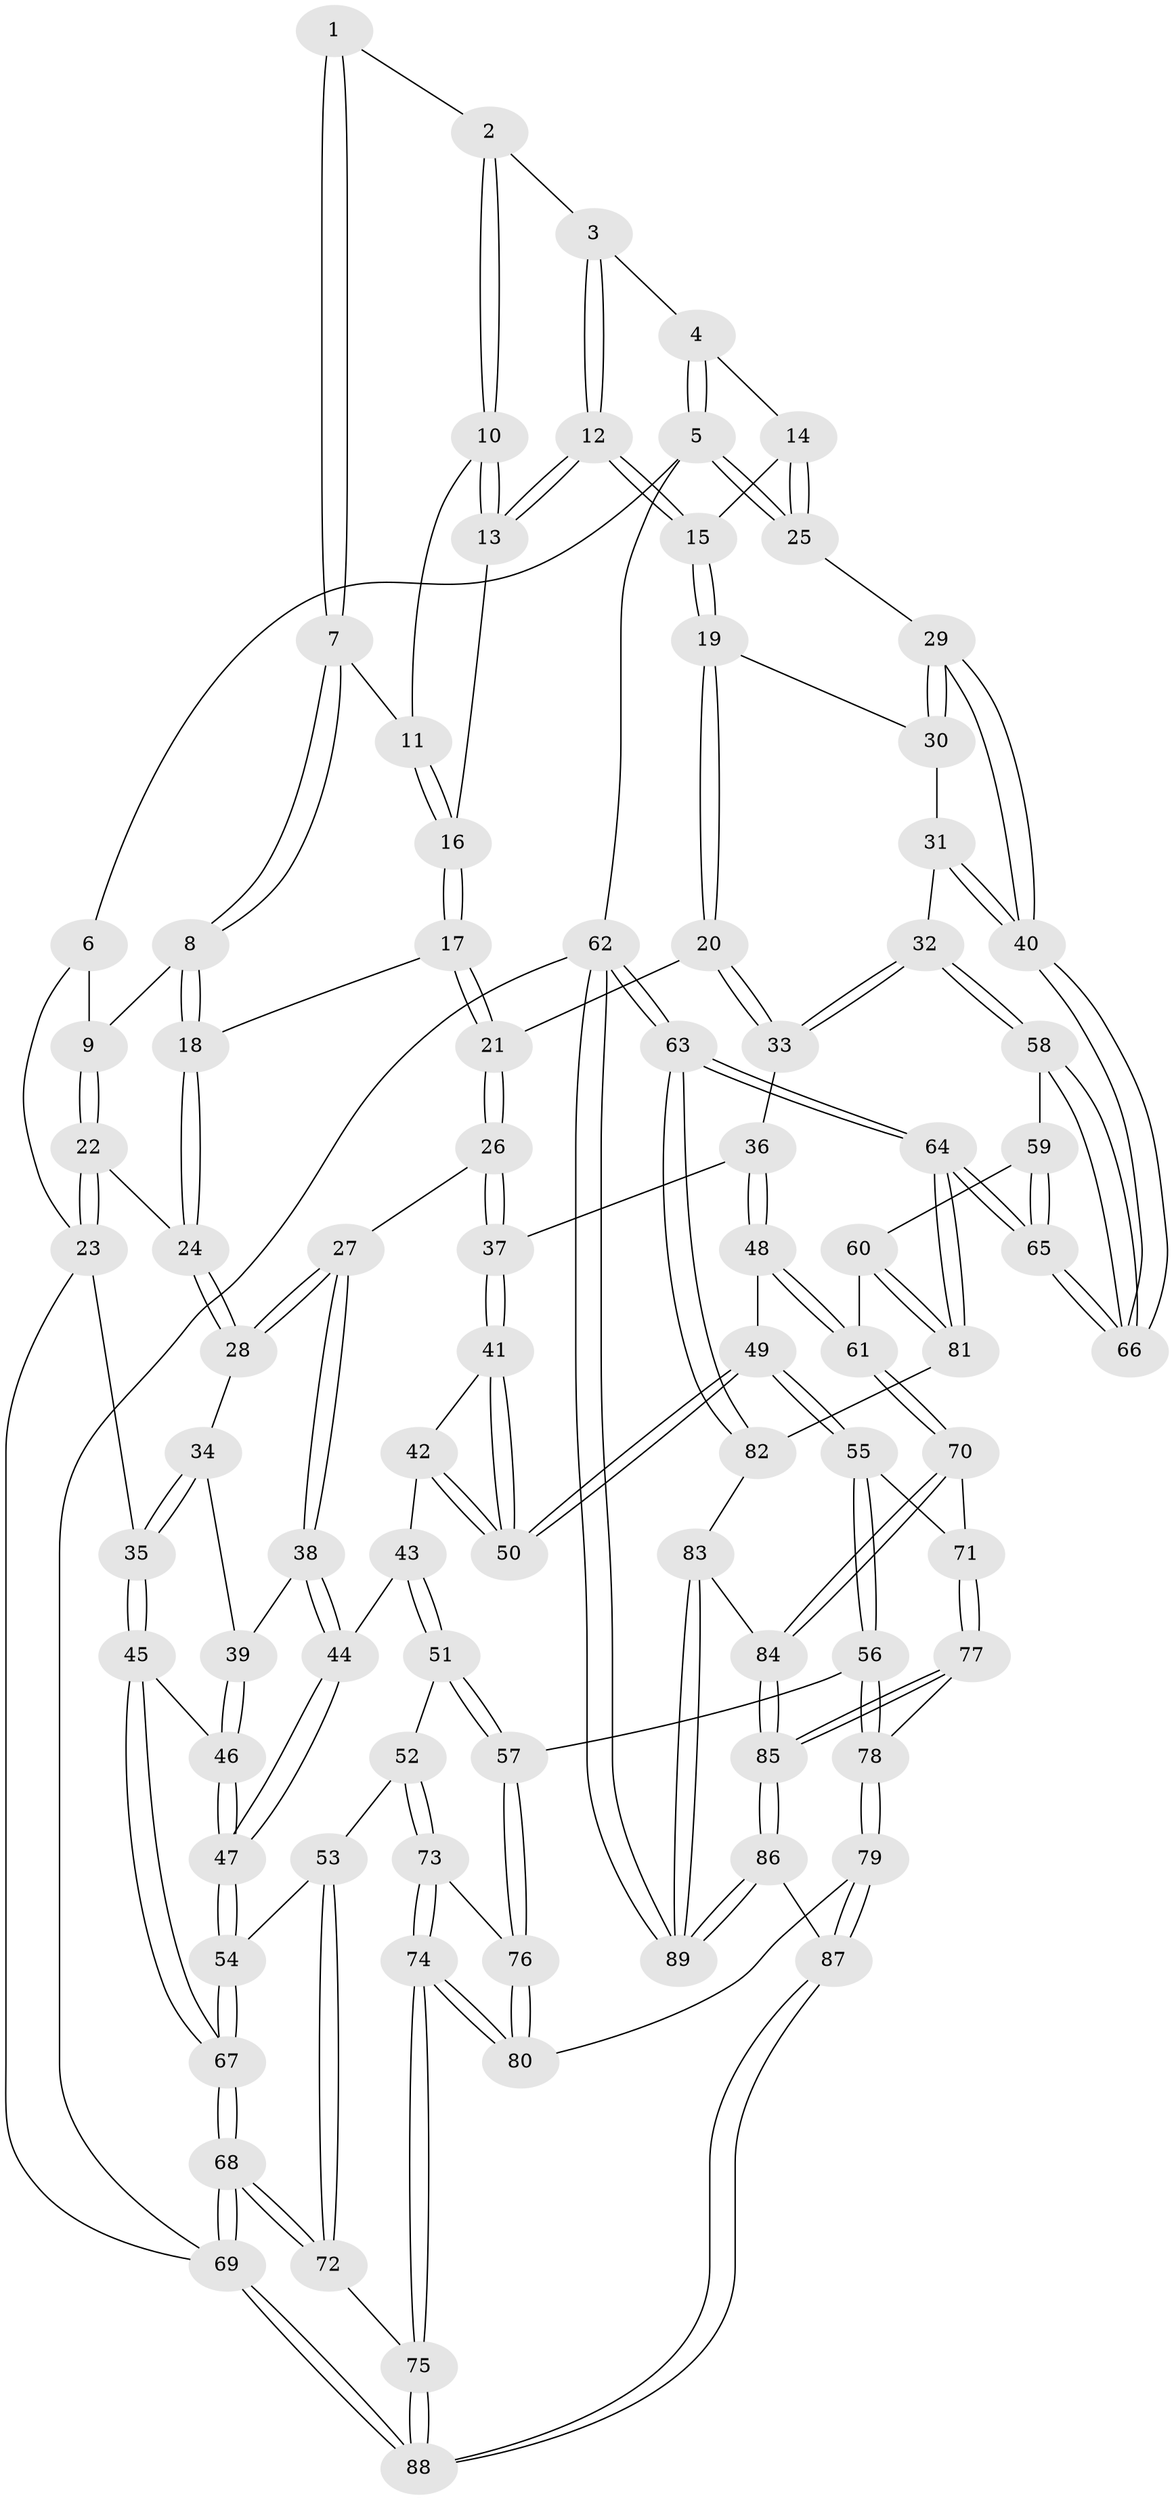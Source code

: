 // Generated by graph-tools (version 1.1) at 2025/38/03/09/25 02:38:56]
// undirected, 89 vertices, 219 edges
graph export_dot {
graph [start="1"]
  node [color=gray90,style=filled];
  1 [pos="+0.36019442112059474+0"];
  2 [pos="+0.6985883792835198+0"];
  3 [pos="+0.8830723193194557+0"];
  4 [pos="+1+0"];
  5 [pos="+1+0"];
  6 [pos="+0+0"];
  7 [pos="+0.34302728869811616+0.10564130271075785"];
  8 [pos="+0.33273231933958347+0.12726632563564982"];
  9 [pos="+0.13409115224310564+0.17139967172598058"];
  10 [pos="+0.6474262213930008+0.01893397233815379"];
  11 [pos="+0.5506943771653462+0.12874429388097033"];
  12 [pos="+0.7834144880512878+0.22893814927707706"];
  13 [pos="+0.6882356910415178+0.15362379327359538"];
  14 [pos="+0.9054845740667137+0.24326885386051258"];
  15 [pos="+0.8052573449384518+0.2986168155962379"];
  16 [pos="+0.5825463617215961+0.21593430926040746"];
  17 [pos="+0.5722921589827308+0.3125647766888042"];
  18 [pos="+0.34949320232831604+0.18164133031710258"];
  19 [pos="+0.8010175969134458+0.31003493945777755"];
  20 [pos="+0.7163967207213235+0.38328031833279014"];
  21 [pos="+0.5991999711704523+0.3719667655937044"];
  22 [pos="+0.03516777279608672+0.2651637558644296"];
  23 [pos="+0+0.34676911616416406"];
  24 [pos="+0.31468517601708473+0.39922570403096247"];
  25 [pos="+1+0.2765276062667819"];
  26 [pos="+0.4888244300819803+0.46507993032705114"];
  27 [pos="+0.41231190057379175+0.45197759903823015"];
  28 [pos="+0.3172729413327416+0.40669702520800594"];
  29 [pos="+1+0.4372835619601619"];
  30 [pos="+0.8947093584784644+0.37232372996907503"];
  31 [pos="+0.9328962330701276+0.5310280400541242"];
  32 [pos="+0.7863685803864602+0.5756582860943071"];
  33 [pos="+0.7725378985843205+0.5552442687164068"];
  34 [pos="+0.252568562270231+0.47166721273674"];
  35 [pos="+0+0.40340790565158174"];
  36 [pos="+0.6180148666804545+0.5858825768102992"];
  37 [pos="+0.5019258250611213+0.5312431544472894"];
  38 [pos="+0.34328113452007225+0.5953502984763563"];
  39 [pos="+0.22803186405560966+0.5507614741743484"];
  40 [pos="+1+0.5623653837028962"];
  41 [pos="+0.5003433398300865+0.5416289547463341"];
  42 [pos="+0.35614557275763503+0.6362166626530664"];
  43 [pos="+0.35167408324109534+0.6380137173530429"];
  44 [pos="+0.3505392370107455+0.6371838788695715"];
  45 [pos="+0+0.47436464434544"];
  46 [pos="+0.21560156906880834+0.5692772926701135"];
  47 [pos="+0.20727477255891244+0.6696279228880039"];
  48 [pos="+0.6211917877028325+0.6774230086196873"];
  49 [pos="+0.5075516319788581+0.6797232434292381"];
  50 [pos="+0.5016552028480552+0.6353166964320829"];
  51 [pos="+0.3905645150951496+0.7276601927261566"];
  52 [pos="+0.2264670075202169+0.7029179849757202"];
  53 [pos="+0.2055448518962787+0.6890298151125603"];
  54 [pos="+0.20428128223140837+0.6756945283469203"];
  55 [pos="+0.48930970294096404+0.7186283087374266"];
  56 [pos="+0.4365401368391296+0.7517442501963597"];
  57 [pos="+0.41637574722673226+0.7540701611835668"];
  58 [pos="+0.7871086289745385+0.6540599121102456"];
  59 [pos="+0.7844585143185604+0.6878358082358399"];
  60 [pos="+0.7652192413129175+0.7245264939307644"];
  61 [pos="+0.7459624501687859+0.7331481910514575"];
  62 [pos="+1+1"];
  63 [pos="+1+1"];
  64 [pos="+1+0.9546117548313411"];
  65 [pos="+1+0.7368049071502178"];
  66 [pos="+1+0.5854726644232556"];
  67 [pos="+0+0.5790183297851506"];
  68 [pos="+0+0.855037564531074"];
  69 [pos="+0+1"];
  70 [pos="+0.7144300321125655+0.7685515616551579"];
  71 [pos="+0.5565048524684388+0.7765293564653034"];
  72 [pos="+0.1291695871383695+0.8248527845683503"];
  73 [pos="+0.3319197018814379+0.8388236605830943"];
  74 [pos="+0.3048878197576891+0.9018604380052881"];
  75 [pos="+0.26868112356610935+0.9458263596874655"];
  76 [pos="+0.376563761271388+0.7977057136303684"];
  77 [pos="+0.5641470637042467+0.8838370895341502"];
  78 [pos="+0.5015380869531983+0.893693349199061"];
  79 [pos="+0.4879668927439079+0.9085335803053916"];
  80 [pos="+0.4598691797811153+0.9039890518917414"];
  81 [pos="+0.8226768365568776+0.7996382819474556"];
  82 [pos="+0.8207738350321294+0.9145401475987599"];
  83 [pos="+0.7591036755880177+0.9492444029105673"];
  84 [pos="+0.658373544875004+0.9045051617139045"];
  85 [pos="+0.6409307476213374+0.915409771356284"];
  86 [pos="+0.5655084349547927+1"];
  87 [pos="+0.4338898908611548+1"];
  88 [pos="+0.2772807869887303+1"];
  89 [pos="+0.8181562478958732+1"];
  1 -- 2;
  1 -- 7;
  1 -- 7;
  2 -- 3;
  2 -- 10;
  2 -- 10;
  3 -- 4;
  3 -- 12;
  3 -- 12;
  4 -- 5;
  4 -- 5;
  4 -- 14;
  5 -- 6;
  5 -- 25;
  5 -- 25;
  5 -- 62;
  6 -- 9;
  6 -- 23;
  7 -- 8;
  7 -- 8;
  7 -- 11;
  8 -- 9;
  8 -- 18;
  8 -- 18;
  9 -- 22;
  9 -- 22;
  10 -- 11;
  10 -- 13;
  10 -- 13;
  11 -- 16;
  11 -- 16;
  12 -- 13;
  12 -- 13;
  12 -- 15;
  12 -- 15;
  13 -- 16;
  14 -- 15;
  14 -- 25;
  14 -- 25;
  15 -- 19;
  15 -- 19;
  16 -- 17;
  16 -- 17;
  17 -- 18;
  17 -- 21;
  17 -- 21;
  18 -- 24;
  18 -- 24;
  19 -- 20;
  19 -- 20;
  19 -- 30;
  20 -- 21;
  20 -- 33;
  20 -- 33;
  21 -- 26;
  21 -- 26;
  22 -- 23;
  22 -- 23;
  22 -- 24;
  23 -- 35;
  23 -- 69;
  24 -- 28;
  24 -- 28;
  25 -- 29;
  26 -- 27;
  26 -- 37;
  26 -- 37;
  27 -- 28;
  27 -- 28;
  27 -- 38;
  27 -- 38;
  28 -- 34;
  29 -- 30;
  29 -- 30;
  29 -- 40;
  29 -- 40;
  30 -- 31;
  31 -- 32;
  31 -- 40;
  31 -- 40;
  32 -- 33;
  32 -- 33;
  32 -- 58;
  32 -- 58;
  33 -- 36;
  34 -- 35;
  34 -- 35;
  34 -- 39;
  35 -- 45;
  35 -- 45;
  36 -- 37;
  36 -- 48;
  36 -- 48;
  37 -- 41;
  37 -- 41;
  38 -- 39;
  38 -- 44;
  38 -- 44;
  39 -- 46;
  39 -- 46;
  40 -- 66;
  40 -- 66;
  41 -- 42;
  41 -- 50;
  41 -- 50;
  42 -- 43;
  42 -- 50;
  42 -- 50;
  43 -- 44;
  43 -- 51;
  43 -- 51;
  44 -- 47;
  44 -- 47;
  45 -- 46;
  45 -- 67;
  45 -- 67;
  46 -- 47;
  46 -- 47;
  47 -- 54;
  47 -- 54;
  48 -- 49;
  48 -- 61;
  48 -- 61;
  49 -- 50;
  49 -- 50;
  49 -- 55;
  49 -- 55;
  51 -- 52;
  51 -- 57;
  51 -- 57;
  52 -- 53;
  52 -- 73;
  52 -- 73;
  53 -- 54;
  53 -- 72;
  53 -- 72;
  54 -- 67;
  54 -- 67;
  55 -- 56;
  55 -- 56;
  55 -- 71;
  56 -- 57;
  56 -- 78;
  56 -- 78;
  57 -- 76;
  57 -- 76;
  58 -- 59;
  58 -- 66;
  58 -- 66;
  59 -- 60;
  59 -- 65;
  59 -- 65;
  60 -- 61;
  60 -- 81;
  60 -- 81;
  61 -- 70;
  61 -- 70;
  62 -- 63;
  62 -- 63;
  62 -- 89;
  62 -- 89;
  62 -- 69;
  63 -- 64;
  63 -- 64;
  63 -- 82;
  63 -- 82;
  64 -- 65;
  64 -- 65;
  64 -- 81;
  64 -- 81;
  65 -- 66;
  65 -- 66;
  67 -- 68;
  67 -- 68;
  68 -- 69;
  68 -- 69;
  68 -- 72;
  68 -- 72;
  69 -- 88;
  69 -- 88;
  70 -- 71;
  70 -- 84;
  70 -- 84;
  71 -- 77;
  71 -- 77;
  72 -- 75;
  73 -- 74;
  73 -- 74;
  73 -- 76;
  74 -- 75;
  74 -- 75;
  74 -- 80;
  74 -- 80;
  75 -- 88;
  75 -- 88;
  76 -- 80;
  76 -- 80;
  77 -- 78;
  77 -- 85;
  77 -- 85;
  78 -- 79;
  78 -- 79;
  79 -- 80;
  79 -- 87;
  79 -- 87;
  81 -- 82;
  82 -- 83;
  83 -- 84;
  83 -- 89;
  83 -- 89;
  84 -- 85;
  84 -- 85;
  85 -- 86;
  85 -- 86;
  86 -- 87;
  86 -- 89;
  86 -- 89;
  87 -- 88;
  87 -- 88;
}
